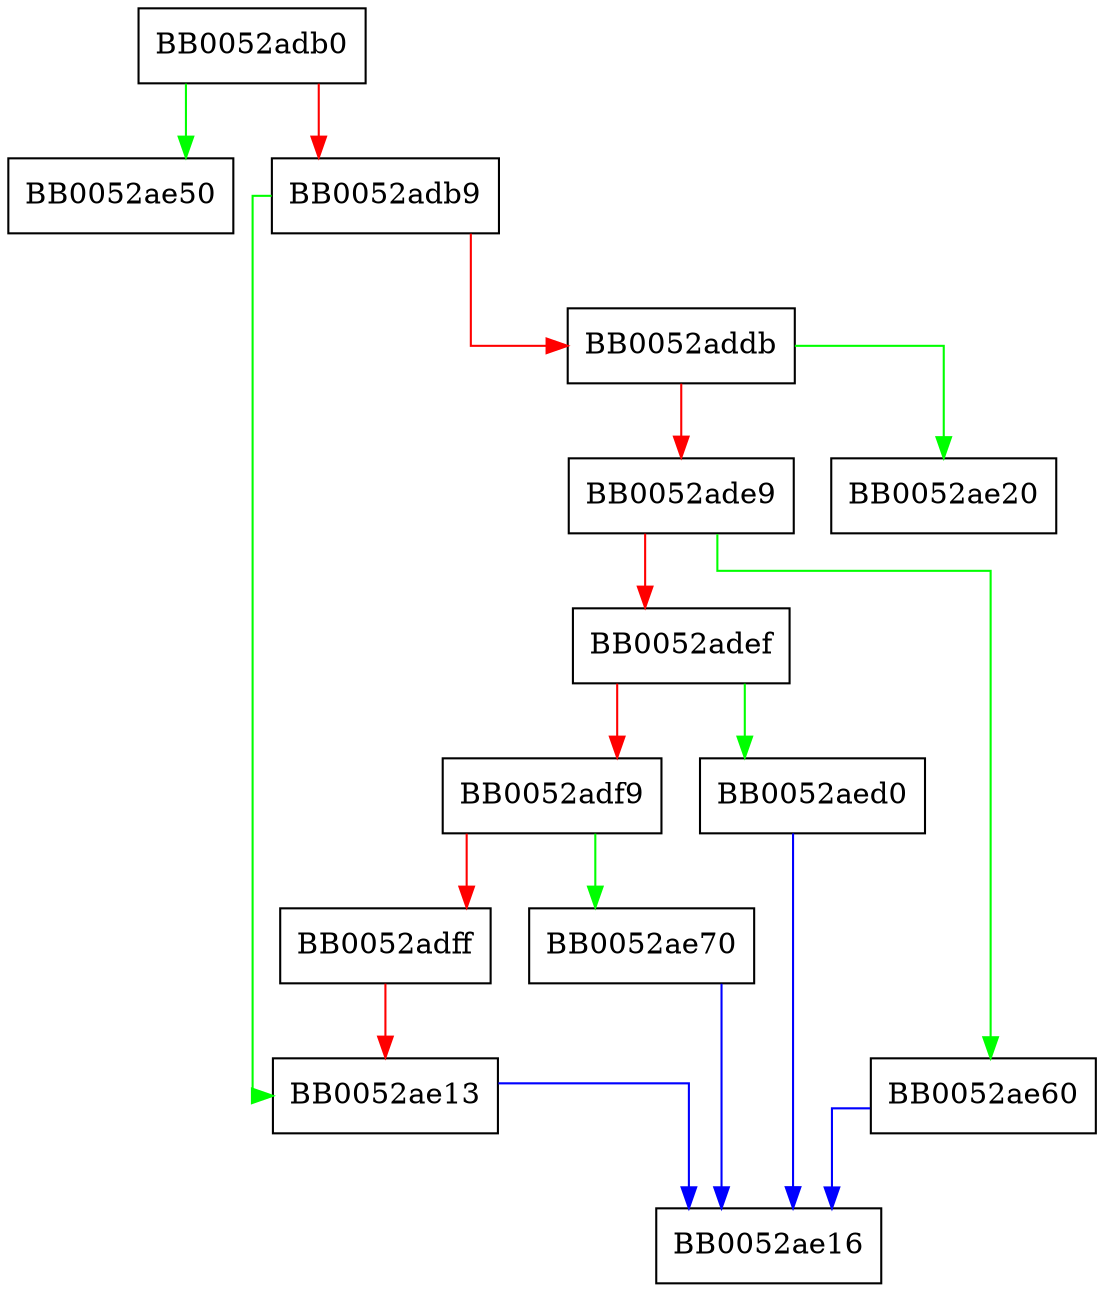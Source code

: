 digraph BIO_ADDR_dup {
  node [shape="box"];
  graph [splines=ortho];
  BB0052adb0 -> BB0052ae50 [color="green"];
  BB0052adb0 -> BB0052adb9 [color="red"];
  BB0052adb9 -> BB0052ae13 [color="green"];
  BB0052adb9 -> BB0052addb [color="red"];
  BB0052addb -> BB0052ae20 [color="green"];
  BB0052addb -> BB0052ade9 [color="red"];
  BB0052ade9 -> BB0052ae60 [color="green"];
  BB0052ade9 -> BB0052adef [color="red"];
  BB0052adef -> BB0052aed0 [color="green"];
  BB0052adef -> BB0052adf9 [color="red"];
  BB0052adf9 -> BB0052ae70 [color="green"];
  BB0052adf9 -> BB0052adff [color="red"];
  BB0052adff -> BB0052ae13 [color="red"];
  BB0052ae13 -> BB0052ae16 [color="blue"];
  BB0052ae60 -> BB0052ae16 [color="blue"];
  BB0052ae70 -> BB0052ae16 [color="blue"];
  BB0052aed0 -> BB0052ae16 [color="blue"];
}